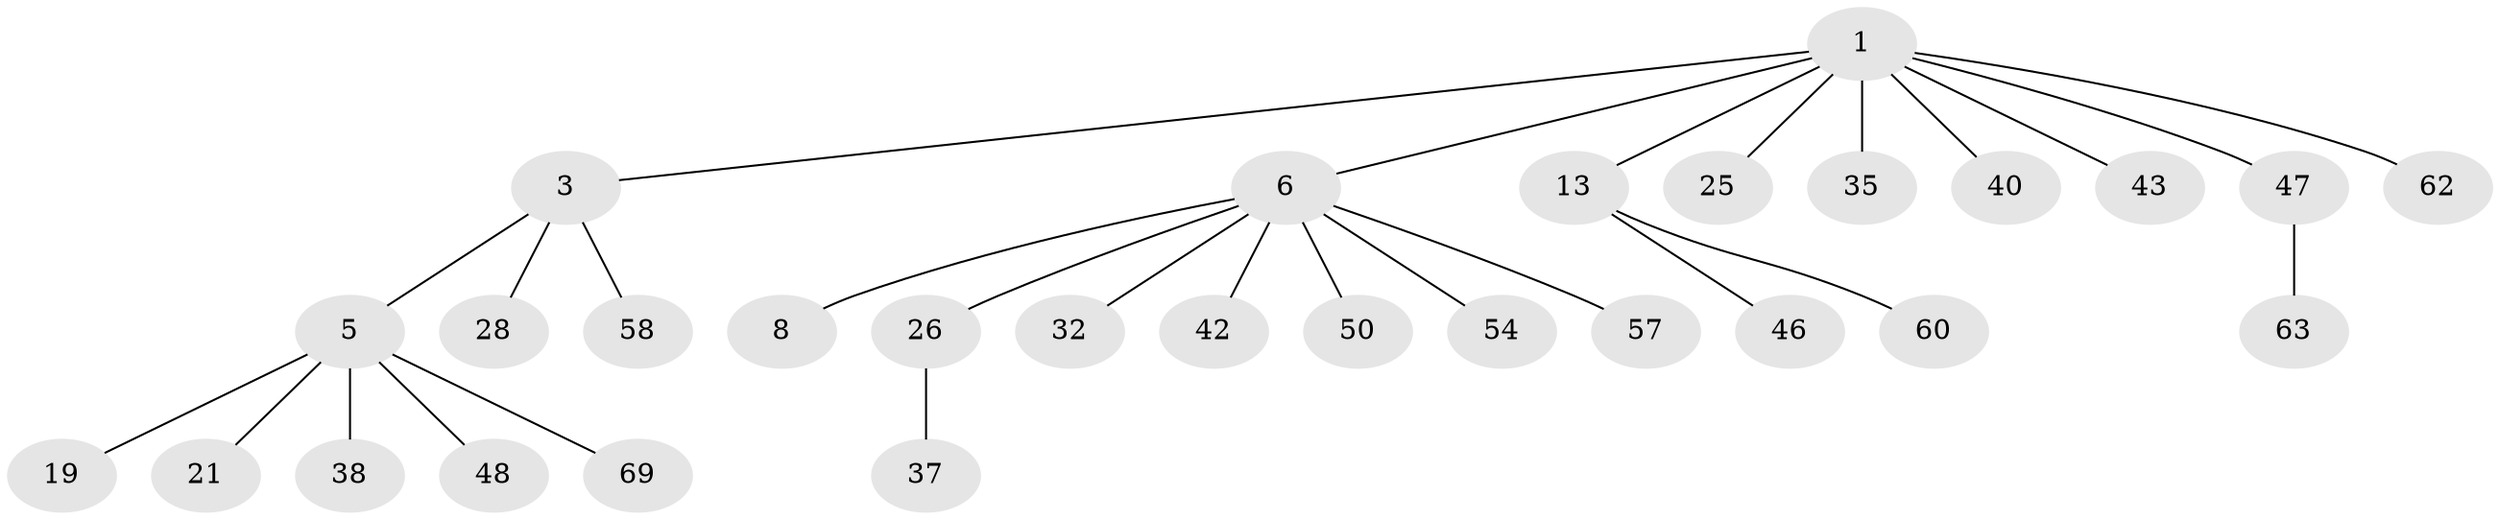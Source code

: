 // original degree distribution, {5: 0.0547945205479452, 3: 0.1643835616438356, 2: 0.1917808219178082, 6: 0.0136986301369863, 4: 0.0547945205479452, 1: 0.5205479452054794}
// Generated by graph-tools (version 1.1) at 2025/19/03/04/25 18:19:07]
// undirected, 29 vertices, 28 edges
graph export_dot {
graph [start="1"]
  node [color=gray90,style=filled];
  1 [super="+4+2+20+9"];
  3 [super="+17"];
  5 [super="+45+11+36+70"];
  6 [super="+7+39+15+10"];
  8 [super="+12"];
  13 [super="+41"];
  19 [super="+24"];
  21;
  25;
  26 [super="+34"];
  28;
  32 [super="+49+33"];
  35 [super="+67+65"];
  37;
  38 [super="+51"];
  40;
  42 [super="+61"];
  43 [super="+72+55"];
  46;
  47;
  48;
  50;
  54;
  57;
  58;
  60;
  62;
  63;
  69;
  1 -- 3;
  1 -- 25;
  1 -- 6;
  1 -- 40;
  1 -- 43;
  1 -- 13;
  1 -- 35;
  1 -- 62;
  1 -- 47;
  3 -- 5;
  3 -- 58;
  3 -- 28;
  5 -- 19;
  5 -- 69;
  5 -- 21;
  5 -- 38;
  5 -- 48;
  6 -- 42;
  6 -- 54;
  6 -- 8;
  6 -- 26;
  6 -- 32;
  6 -- 57;
  6 -- 50;
  13 -- 60;
  13 -- 46;
  26 -- 37;
  47 -- 63;
}
